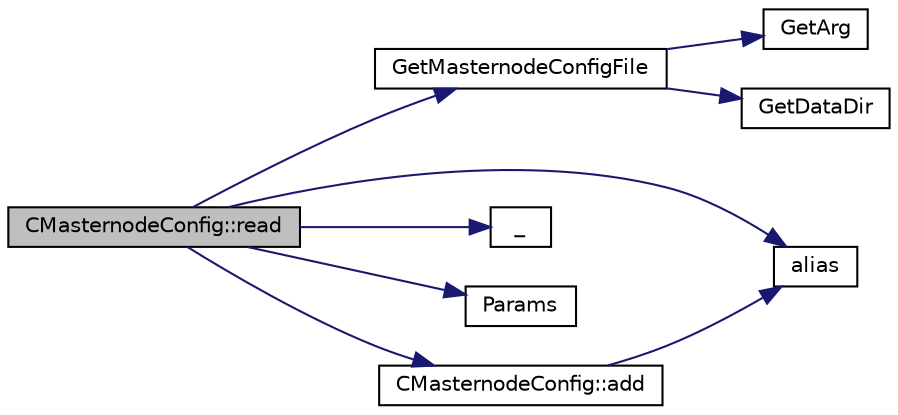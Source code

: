 digraph "CMasternodeConfig::read"
{
  edge [fontname="Helvetica",fontsize="10",labelfontname="Helvetica",labelfontsize="10"];
  node [fontname="Helvetica",fontsize="10",shape=record];
  rankdir="LR";
  Node37 [label="CMasternodeConfig::read",height=0.2,width=0.4,color="black", fillcolor="grey75", style="filled", fontcolor="black"];
  Node37 -> Node38 [color="midnightblue",fontsize="10",style="solid",fontname="Helvetica"];
  Node38 [label="GetMasternodeConfigFile",height=0.2,width=0.4,color="black", fillcolor="white", style="filled",URL="$util_8cpp.html#ae5f844c4e12d08214929430505218e74"];
  Node38 -> Node39 [color="midnightblue",fontsize="10",style="solid",fontname="Helvetica"];
  Node39 [label="GetArg",height=0.2,width=0.4,color="black", fillcolor="white", style="filled",URL="$util_8cpp.html#a24f685720bf40370e5bd2a192ad50cd8",tooltip="Return string argument or default value. "];
  Node38 -> Node40 [color="midnightblue",fontsize="10",style="solid",fontname="Helvetica"];
  Node40 [label="GetDataDir",height=0.2,width=0.4,color="black", fillcolor="white", style="filled",URL="$util_8cpp.html#ab83866a054745d4b30a3948a1b44beba"];
  Node37 -> Node41 [color="midnightblue",fontsize="10",style="solid",fontname="Helvetica"];
  Node41 [label="alias",height=0.2,width=0.4,color="black", fillcolor="white", style="filled",URL="$glibc__compat_8cpp.html#aeb0c9f8029e0f7d5ed735bce73b3704b"];
  Node37 -> Node42 [color="midnightblue",fontsize="10",style="solid",fontname="Helvetica"];
  Node42 [label="_",height=0.2,width=0.4,color="black", fillcolor="white", style="filled",URL="$ui__interface_8h.html#aad133bb6103b53cebf03fd01e2f11ba1",tooltip="Translation function: Call Translate signal on UI interface, which returns a boost::optional result..."];
  Node37 -> Node43 [color="midnightblue",fontsize="10",style="solid",fontname="Helvetica"];
  Node43 [label="Params",height=0.2,width=0.4,color="black", fillcolor="white", style="filled",URL="$chainparams_8cpp.html#ace5c5b706d71a324a417dd2db394fd4a",tooltip="Return the currently selected parameters. "];
  Node37 -> Node44 [color="midnightblue",fontsize="10",style="solid",fontname="Helvetica"];
  Node44 [label="CMasternodeConfig::add",height=0.2,width=0.4,color="black", fillcolor="white", style="filled",URL="$class_c_masternode_config.html#a578068fd91293257e3f302c002c6ba43"];
  Node44 -> Node41 [color="midnightblue",fontsize="10",style="solid",fontname="Helvetica"];
}
